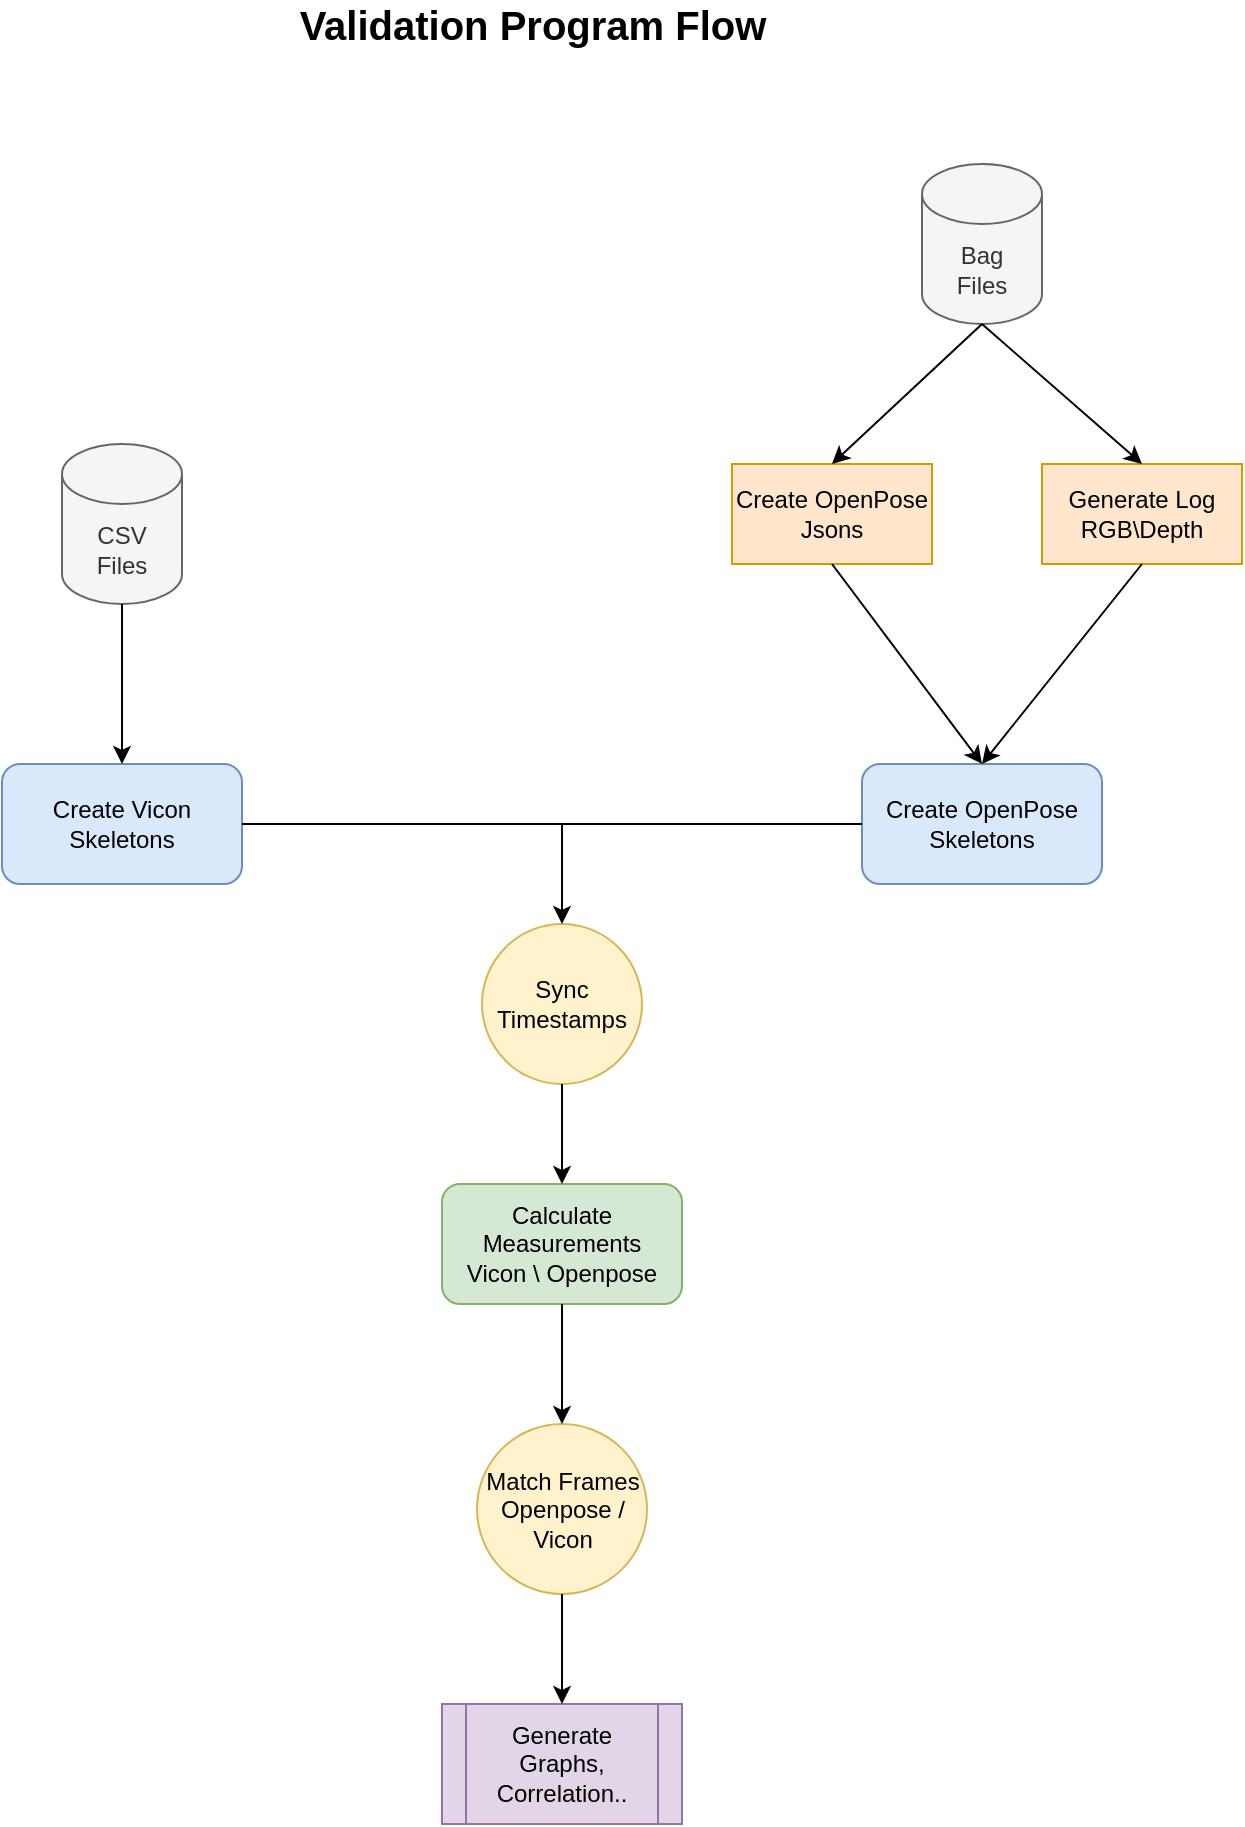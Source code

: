 <mxfile version="14.4.3" type="github"><diagram id="C5RBs43oDa-KdzZeNtuy" name="Page-1"><mxGraphModel dx="1673" dy="885" grid="1" gridSize="10" guides="1" tooltips="1" connect="1" arrows="1" fold="1" page="1" pageScale="1" pageWidth="827" pageHeight="1169" math="0" shadow="0"><root><mxCell id="WIyWlLk6GJQsqaUBKTNV-0"/><mxCell id="WIyWlLk6GJQsqaUBKTNV-1" parent="WIyWlLk6GJQsqaUBKTNV-0"/><mxCell id="eyEk6LP2dUJHtk5cNtlu-0" value="Create Vicon Skeletons" style="rounded=1;whiteSpace=wrap;html=1;fillColor=#dae8fc;strokeColor=#6c8ebf;" vertex="1" parent="WIyWlLk6GJQsqaUBKTNV-1"><mxGeometry x="120" y="420" width="120" height="60" as="geometry"/></mxCell><mxCell id="eyEk6LP2dUJHtk5cNtlu-2" value="Create OpenPose Skeletons" style="rounded=1;whiteSpace=wrap;html=1;fillColor=#dae8fc;strokeColor=#6c8ebf;" vertex="1" parent="WIyWlLk6GJQsqaUBKTNV-1"><mxGeometry x="550" y="420" width="120" height="60" as="geometry"/></mxCell><mxCell id="eyEk6LP2dUJHtk5cNtlu-6" value="" style="endArrow=none;html=1;entryX=0;entryY=0.5;entryDx=0;entryDy=0;exitX=1;exitY=0.5;exitDx=0;exitDy=0;" edge="1" parent="WIyWlLk6GJQsqaUBKTNV-1" source="eyEk6LP2dUJHtk5cNtlu-0" target="eyEk6LP2dUJHtk5cNtlu-2"><mxGeometry width="50" height="50" relative="1" as="geometry"><mxPoint x="390" y="720" as="sourcePoint"/><mxPoint x="440" y="670" as="targetPoint"/></mxGeometry></mxCell><mxCell id="eyEk6LP2dUJHtk5cNtlu-13" value="Sync Timestamps" style="ellipse;whiteSpace=wrap;html=1;aspect=fixed;fillColor=#fff2cc;strokeColor=#d6b656;" vertex="1" parent="WIyWlLk6GJQsqaUBKTNV-1"><mxGeometry x="360" y="500" width="80" height="80" as="geometry"/></mxCell><mxCell id="eyEk6LP2dUJHtk5cNtlu-16" value="Calculate Measurements&lt;br&gt;Vicon \ Openpose" style="rounded=1;whiteSpace=wrap;html=1;fillColor=#d5e8d4;strokeColor=#82b366;" vertex="1" parent="WIyWlLk6GJQsqaUBKTNV-1"><mxGeometry x="340" y="630" width="120" height="60" as="geometry"/></mxCell><mxCell id="eyEk6LP2dUJHtk5cNtlu-17" value="" style="endArrow=classic;html=1;exitX=0.5;exitY=1;exitDx=0;exitDy=0;entryX=0.5;entryY=0;entryDx=0;entryDy=0;" edge="1" parent="WIyWlLk6GJQsqaUBKTNV-1" source="eyEk6LP2dUJHtk5cNtlu-13" target="eyEk6LP2dUJHtk5cNtlu-16"><mxGeometry width="50" height="50" relative="1" as="geometry"><mxPoint x="390" y="690" as="sourcePoint"/><mxPoint x="440" y="640" as="targetPoint"/></mxGeometry></mxCell><mxCell id="eyEk6LP2dUJHtk5cNtlu-19" value="Match Frames&lt;br&gt;Openpose / Vicon" style="ellipse;whiteSpace=wrap;html=1;aspect=fixed;fillColor=#fff2cc;strokeColor=#d6b656;" vertex="1" parent="WIyWlLk6GJQsqaUBKTNV-1"><mxGeometry x="357.5" y="750" width="85" height="85" as="geometry"/></mxCell><mxCell id="eyEk6LP2dUJHtk5cNtlu-20" value="" style="endArrow=classic;html=1;exitX=0.5;exitY=1;exitDx=0;exitDy=0;entryX=0.5;entryY=0;entryDx=0;entryDy=0;" edge="1" parent="WIyWlLk6GJQsqaUBKTNV-1" source="eyEk6LP2dUJHtk5cNtlu-16" target="eyEk6LP2dUJHtk5cNtlu-19"><mxGeometry width="50" height="50" relative="1" as="geometry"><mxPoint x="390" y="780" as="sourcePoint"/><mxPoint x="440" y="730" as="targetPoint"/></mxGeometry></mxCell><mxCell id="eyEk6LP2dUJHtk5cNtlu-21" value="Generate Graphs,&lt;br&gt;Correlation.." style="shape=process;whiteSpace=wrap;html=1;backgroundOutline=1;fillColor=#e1d5e7;strokeColor=#9673a6;" vertex="1" parent="WIyWlLk6GJQsqaUBKTNV-1"><mxGeometry x="340" y="890" width="120" height="60" as="geometry"/></mxCell><mxCell id="eyEk6LP2dUJHtk5cNtlu-23" value="" style="endArrow=classic;html=1;exitX=0.5;exitY=1;exitDx=0;exitDy=0;entryX=0.5;entryY=0;entryDx=0;entryDy=0;" edge="1" parent="WIyWlLk6GJQsqaUBKTNV-1" source="eyEk6LP2dUJHtk5cNtlu-19" target="eyEk6LP2dUJHtk5cNtlu-21"><mxGeometry width="50" height="50" relative="1" as="geometry"><mxPoint x="510" y="860" as="sourcePoint"/><mxPoint x="560" y="810" as="targetPoint"/></mxGeometry></mxCell><mxCell id="eyEk6LP2dUJHtk5cNtlu-24" value="" style="endArrow=classic;html=1;" edge="1" parent="WIyWlLk6GJQsqaUBKTNV-1"><mxGeometry width="50" height="50" relative="1" as="geometry"><mxPoint x="400" y="450" as="sourcePoint"/><mxPoint x="400" y="500" as="targetPoint"/></mxGeometry></mxCell><mxCell id="eyEk6LP2dUJHtk5cNtlu-25" value="&lt;font size=&quot;1&quot;&gt;&lt;b style=&quot;font-size: 20px&quot;&gt;Validation Program Flow&lt;/b&gt;&lt;/font&gt;" style="text;html=1;align=center;verticalAlign=middle;resizable=0;points=[];autosize=1;" vertex="1" parent="WIyWlLk6GJQsqaUBKTNV-1"><mxGeometry x="260" y="40" width="250" height="20" as="geometry"/></mxCell><mxCell id="eyEk6LP2dUJHtk5cNtlu-26" value="Generate Log&lt;br&gt;RGB\Depth" style="rounded=0;whiteSpace=wrap;html=1;fillColor=#ffe6cc;strokeColor=#d79b00;" vertex="1" parent="WIyWlLk6GJQsqaUBKTNV-1"><mxGeometry x="640" y="270" width="100" height="50" as="geometry"/></mxCell><mxCell id="eyEk6LP2dUJHtk5cNtlu-28" value="Create OpenPose Jsons" style="rounded=0;whiteSpace=wrap;html=1;fillColor=#ffe6cc;strokeColor=#d79b00;" vertex="1" parent="WIyWlLk6GJQsqaUBKTNV-1"><mxGeometry x="485" y="270" width="100" height="50" as="geometry"/></mxCell><mxCell id="eyEk6LP2dUJHtk5cNtlu-29" value="" style="endArrow=classic;html=1;exitX=0.5;exitY=1;exitDx=0;exitDy=0;entryX=0.5;entryY=0;entryDx=0;entryDy=0;" edge="1" parent="WIyWlLk6GJQsqaUBKTNV-1" source="eyEk6LP2dUJHtk5cNtlu-28" target="eyEk6LP2dUJHtk5cNtlu-2"><mxGeometry width="50" height="50" relative="1" as="geometry"><mxPoint x="390" y="560" as="sourcePoint"/><mxPoint x="440" y="510" as="targetPoint"/></mxGeometry></mxCell><mxCell id="eyEk6LP2dUJHtk5cNtlu-30" value="" style="endArrow=classic;html=1;exitX=0.5;exitY=1;exitDx=0;exitDy=0;" edge="1" parent="WIyWlLk6GJQsqaUBKTNV-1" source="eyEk6LP2dUJHtk5cNtlu-26"><mxGeometry width="50" height="50" relative="1" as="geometry"><mxPoint x="390" y="560" as="sourcePoint"/><mxPoint x="610" y="420" as="targetPoint"/></mxGeometry></mxCell><mxCell id="eyEk6LP2dUJHtk5cNtlu-31" value="Bag&lt;br&gt;Files" style="shape=cylinder3;whiteSpace=wrap;html=1;boundedLbl=1;backgroundOutline=1;size=15;fillColor=#f5f5f5;strokeColor=#666666;fontColor=#333333;" vertex="1" parent="WIyWlLk6GJQsqaUBKTNV-1"><mxGeometry x="580" y="120" width="60" height="80" as="geometry"/></mxCell><mxCell id="eyEk6LP2dUJHtk5cNtlu-32" value="" style="endArrow=classic;html=1;exitX=0.5;exitY=1;exitDx=0;exitDy=0;exitPerimeter=0;entryX=0.5;entryY=0;entryDx=0;entryDy=0;" edge="1" parent="WIyWlLk6GJQsqaUBKTNV-1" source="eyEk6LP2dUJHtk5cNtlu-31" target="eyEk6LP2dUJHtk5cNtlu-26"><mxGeometry width="50" height="50" relative="1" as="geometry"><mxPoint x="360" y="560" as="sourcePoint"/><mxPoint x="410" y="510" as="targetPoint"/></mxGeometry></mxCell><mxCell id="eyEk6LP2dUJHtk5cNtlu-33" value="" style="endArrow=classic;html=1;exitX=0.5;exitY=1;exitDx=0;exitDy=0;exitPerimeter=0;entryX=0.5;entryY=0;entryDx=0;entryDy=0;" edge="1" parent="WIyWlLk6GJQsqaUBKTNV-1" source="eyEk6LP2dUJHtk5cNtlu-31" target="eyEk6LP2dUJHtk5cNtlu-28"><mxGeometry width="50" height="50" relative="1" as="geometry"><mxPoint x="460" y="200" as="sourcePoint"/><mxPoint x="540" y="270" as="targetPoint"/></mxGeometry></mxCell><mxCell id="eyEk6LP2dUJHtk5cNtlu-34" value="CSV&lt;br&gt;Files" style="shape=cylinder3;whiteSpace=wrap;html=1;boundedLbl=1;backgroundOutline=1;size=15;fillColor=#f5f5f5;strokeColor=#666666;fontColor=#333333;" vertex="1" parent="WIyWlLk6GJQsqaUBKTNV-1"><mxGeometry x="150" y="260" width="60" height="80" as="geometry"/></mxCell><mxCell id="eyEk6LP2dUJHtk5cNtlu-35" value="" style="endArrow=classic;html=1;exitX=0.5;exitY=1;exitDx=0;exitDy=0;exitPerimeter=0;entryX=0.5;entryY=0;entryDx=0;entryDy=0;" edge="1" parent="WIyWlLk6GJQsqaUBKTNV-1" source="eyEk6LP2dUJHtk5cNtlu-34" target="eyEk6LP2dUJHtk5cNtlu-0"><mxGeometry width="50" height="50" relative="1" as="geometry"><mxPoint x="360" y="540" as="sourcePoint"/><mxPoint x="410" y="490" as="targetPoint"/></mxGeometry></mxCell></root></mxGraphModel></diagram></mxfile>